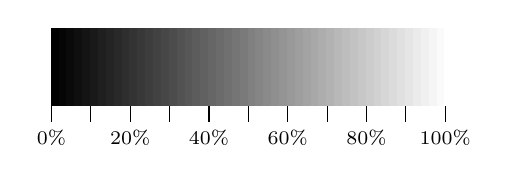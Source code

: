 \begin{tikzpicture}

\def\pas{0.1}


\foreach \c in {0,2,...,100}{
  \pgfmathsetmacro\x{(\c*0.05};
  \fill[white!\c!black] (\x,0) rectangle ++(\pas,1); 
}

\foreach \c in {0,10,...,100}{
  \pgfmathsetmacro\x{\c*0.05+0.01};
  \draw (\x,0)--++(0,-0.2);
}

\foreach \c in {0,20,...,100}{
 \pgfmathsetmacro\x{\c*0.05+0.01};
  \node at (\x,-0.4) {\scriptsize $\c\%$};
}




\end{tikzpicture}